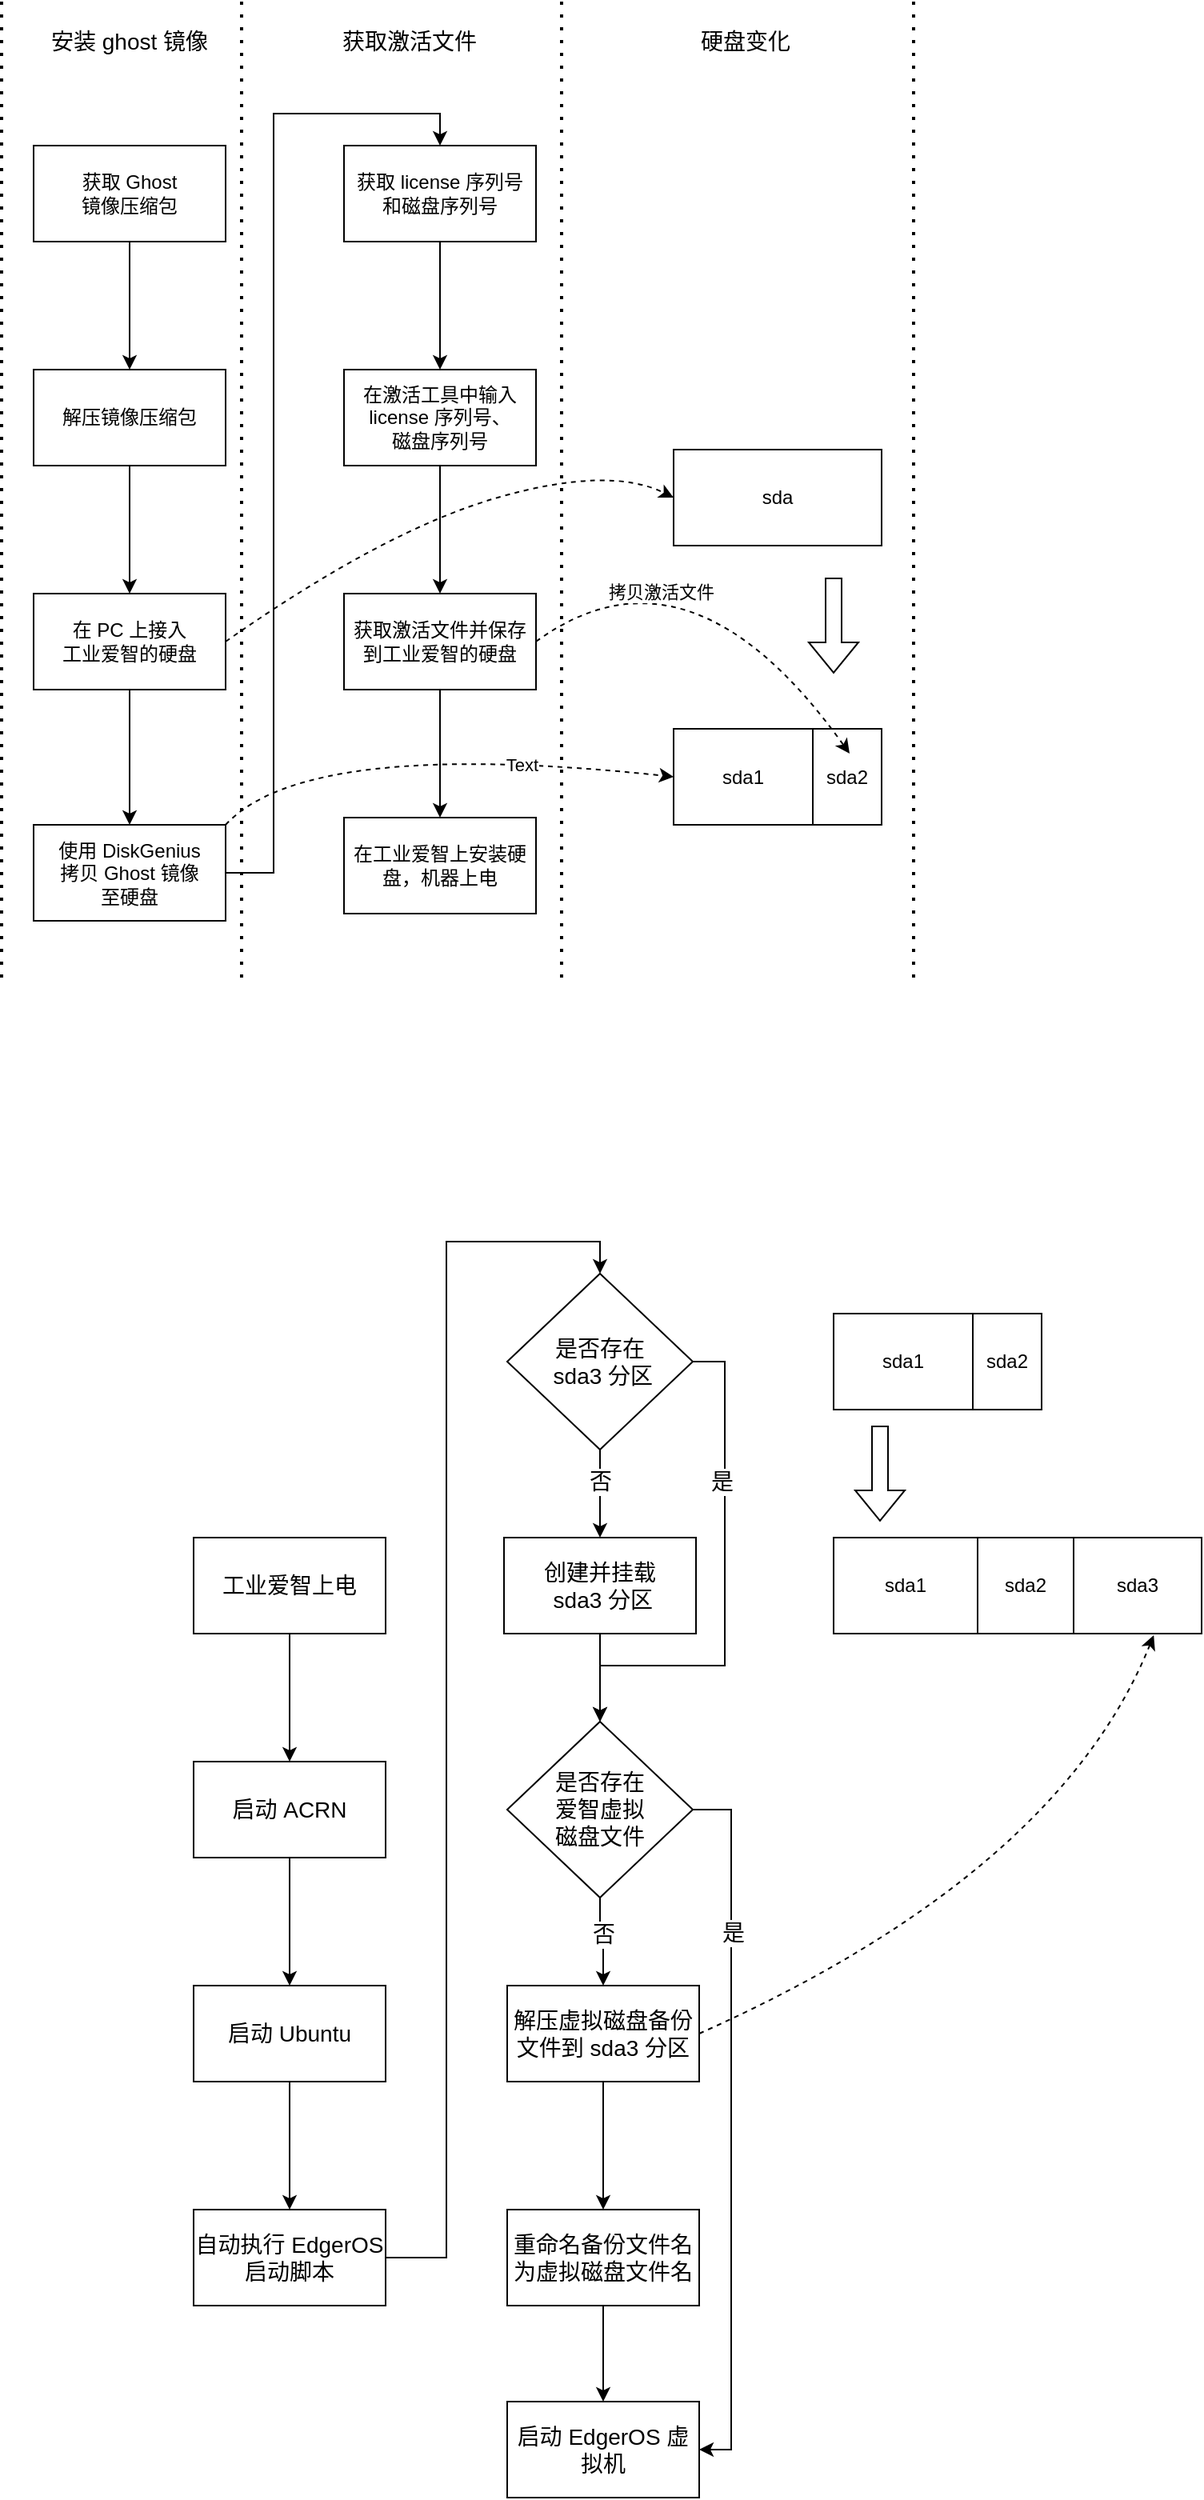 <mxfile version="20.2.3" type="github">
  <diagram id="IXh_A6Cch-o2Pdw9XIcJ" name="第 1 页">
    <mxGraphModel dx="1087" dy="705" grid="1" gridSize="10" guides="1" tooltips="1" connect="1" arrows="1" fold="1" page="1" pageScale="1" pageWidth="827" pageHeight="1169" math="0" shadow="0">
      <root>
        <mxCell id="0" />
        <mxCell id="1" parent="0" />
        <mxCell id="PTjTulGfdA1MYqJNyn4J-6" value="" style="edgeStyle=orthogonalEdgeStyle;rounded=0;orthogonalLoop=1;jettySize=auto;html=1;" edge="1" parent="1" source="PTjTulGfdA1MYqJNyn4J-1" target="PTjTulGfdA1MYqJNyn4J-5">
          <mxGeometry relative="1" as="geometry" />
        </mxCell>
        <mxCell id="PTjTulGfdA1MYqJNyn4J-1" value="获取 Ghost &lt;br&gt;镜像压缩包" style="rounded=0;whiteSpace=wrap;html=1;" vertex="1" parent="1">
          <mxGeometry x="100" y="100" width="120" height="60" as="geometry" />
        </mxCell>
        <mxCell id="PTjTulGfdA1MYqJNyn4J-8" value="" style="edgeStyle=orthogonalEdgeStyle;rounded=0;orthogonalLoop=1;jettySize=auto;html=1;" edge="1" parent="1" source="PTjTulGfdA1MYqJNyn4J-5" target="PTjTulGfdA1MYqJNyn4J-7">
          <mxGeometry relative="1" as="geometry" />
        </mxCell>
        <mxCell id="PTjTulGfdA1MYqJNyn4J-5" value="解压镜像压缩包" style="whiteSpace=wrap;html=1;rounded=0;" vertex="1" parent="1">
          <mxGeometry x="100" y="240" width="120" height="60" as="geometry" />
        </mxCell>
        <mxCell id="PTjTulGfdA1MYqJNyn4J-10" value="" style="edgeStyle=orthogonalEdgeStyle;rounded=0;orthogonalLoop=1;jettySize=auto;html=1;" edge="1" parent="1" source="PTjTulGfdA1MYqJNyn4J-7" target="PTjTulGfdA1MYqJNyn4J-9">
          <mxGeometry relative="1" as="geometry" />
        </mxCell>
        <mxCell id="PTjTulGfdA1MYqJNyn4J-7" value="在 PC 上接入&lt;br&gt;工业爱智的硬盘" style="whiteSpace=wrap;html=1;rounded=0;" vertex="1" parent="1">
          <mxGeometry x="100" y="380" width="120" height="60" as="geometry" />
        </mxCell>
        <mxCell id="PTjTulGfdA1MYqJNyn4J-12" value="" style="edgeStyle=orthogonalEdgeStyle;rounded=0;orthogonalLoop=1;jettySize=auto;html=1;" edge="1" parent="1" source="PTjTulGfdA1MYqJNyn4J-9" target="PTjTulGfdA1MYqJNyn4J-11">
          <mxGeometry relative="1" as="geometry">
            <Array as="points">
              <mxPoint x="250" y="555" />
              <mxPoint x="250" y="80" />
              <mxPoint x="354" y="80" />
            </Array>
          </mxGeometry>
        </mxCell>
        <mxCell id="PTjTulGfdA1MYqJNyn4J-9" value="使用 DiskGenius&lt;br&gt;拷贝 Ghost 镜像&lt;br&gt;至硬盘" style="whiteSpace=wrap;html=1;rounded=0;" vertex="1" parent="1">
          <mxGeometry x="100" y="524.5" width="120" height="60" as="geometry" />
        </mxCell>
        <mxCell id="PTjTulGfdA1MYqJNyn4J-14" value="" style="edgeStyle=orthogonalEdgeStyle;rounded=0;orthogonalLoop=1;jettySize=auto;html=1;" edge="1" parent="1" source="PTjTulGfdA1MYqJNyn4J-11" target="PTjTulGfdA1MYqJNyn4J-13">
          <mxGeometry relative="1" as="geometry" />
        </mxCell>
        <mxCell id="PTjTulGfdA1MYqJNyn4J-11" value="获取 license 序列号&lt;br&gt;和磁盘序列号" style="whiteSpace=wrap;html=1;rounded=0;" vertex="1" parent="1">
          <mxGeometry x="294" y="100" width="120" height="60" as="geometry" />
        </mxCell>
        <mxCell id="PTjTulGfdA1MYqJNyn4J-16" value="" style="edgeStyle=orthogonalEdgeStyle;rounded=0;orthogonalLoop=1;jettySize=auto;html=1;" edge="1" parent="1" source="PTjTulGfdA1MYqJNyn4J-13" target="PTjTulGfdA1MYqJNyn4J-15">
          <mxGeometry relative="1" as="geometry" />
        </mxCell>
        <mxCell id="PTjTulGfdA1MYqJNyn4J-13" value="在激活工具中输入&lt;br&gt;license 序列号、&lt;br&gt;磁盘序列号" style="whiteSpace=wrap;html=1;rounded=0;" vertex="1" parent="1">
          <mxGeometry x="294" y="240" width="120" height="60" as="geometry" />
        </mxCell>
        <mxCell id="PTjTulGfdA1MYqJNyn4J-18" value="" style="edgeStyle=orthogonalEdgeStyle;rounded=0;orthogonalLoop=1;jettySize=auto;html=1;" edge="1" parent="1" source="PTjTulGfdA1MYqJNyn4J-15" target="PTjTulGfdA1MYqJNyn4J-17">
          <mxGeometry relative="1" as="geometry" />
        </mxCell>
        <mxCell id="PTjTulGfdA1MYqJNyn4J-15" value="获取激活文件并保存到工业爱智的硬盘" style="whiteSpace=wrap;html=1;rounded=0;" vertex="1" parent="1">
          <mxGeometry x="294" y="380" width="120" height="60" as="geometry" />
        </mxCell>
        <mxCell id="PTjTulGfdA1MYqJNyn4J-17" value="在工业爱智上安装硬盘，机器上电" style="whiteSpace=wrap;html=1;rounded=0;" vertex="1" parent="1">
          <mxGeometry x="294" y="520" width="120" height="60" as="geometry" />
        </mxCell>
        <mxCell id="PTjTulGfdA1MYqJNyn4J-20" value="" style="shape=table;startSize=0;container=1;collapsible=0;childLayout=tableLayout;" vertex="1" parent="1">
          <mxGeometry x="500" y="464.5" width="130" height="60" as="geometry" />
        </mxCell>
        <mxCell id="PTjTulGfdA1MYqJNyn4J-21" value="" style="shape=tableRow;horizontal=0;startSize=0;swimlaneHead=0;swimlaneBody=0;top=0;left=0;bottom=0;right=0;collapsible=0;dropTarget=0;fillColor=none;points=[[0,0.5],[1,0.5]];portConstraint=eastwest;" vertex="1" parent="PTjTulGfdA1MYqJNyn4J-20">
          <mxGeometry width="130" height="60" as="geometry" />
        </mxCell>
        <mxCell id="PTjTulGfdA1MYqJNyn4J-22" value="sda1" style="shape=partialRectangle;html=1;whiteSpace=wrap;connectable=0;overflow=hidden;fillColor=none;top=0;left=0;bottom=0;right=0;pointerEvents=1;" vertex="1" parent="PTjTulGfdA1MYqJNyn4J-21">
          <mxGeometry width="87" height="60" as="geometry">
            <mxRectangle width="87" height="60" as="alternateBounds" />
          </mxGeometry>
        </mxCell>
        <mxCell id="PTjTulGfdA1MYqJNyn4J-23" value="sda2" style="shape=partialRectangle;html=1;whiteSpace=wrap;connectable=0;overflow=hidden;fillColor=none;top=0;left=0;bottom=0;right=0;pointerEvents=1;" vertex="1" parent="PTjTulGfdA1MYqJNyn4J-21">
          <mxGeometry x="87" width="43" height="60" as="geometry">
            <mxRectangle width="43" height="60" as="alternateBounds" />
          </mxGeometry>
        </mxCell>
        <mxCell id="PTjTulGfdA1MYqJNyn4J-32" value="" style="shape=table;startSize=0;container=1;collapsible=0;childLayout=tableLayout;" vertex="1" parent="1">
          <mxGeometry x="500" y="290" width="130" height="60" as="geometry" />
        </mxCell>
        <mxCell id="PTjTulGfdA1MYqJNyn4J-39" value="" style="shape=tableRow;horizontal=0;startSize=0;swimlaneHead=0;swimlaneBody=0;top=0;left=0;bottom=0;right=0;collapsible=0;dropTarget=0;fillColor=none;points=[[0,0.5],[1,0.5]];portConstraint=eastwest;" vertex="1" parent="PTjTulGfdA1MYqJNyn4J-32">
          <mxGeometry width="130" height="60" as="geometry" />
        </mxCell>
        <mxCell id="PTjTulGfdA1MYqJNyn4J-40" value="sda" style="shape=partialRectangle;html=1;whiteSpace=wrap;connectable=0;overflow=hidden;fillColor=none;top=0;left=0;bottom=0;right=0;pointerEvents=1;" vertex="1" parent="PTjTulGfdA1MYqJNyn4J-39">
          <mxGeometry width="130" height="60" as="geometry">
            <mxRectangle width="130" height="60" as="alternateBounds" />
          </mxGeometry>
        </mxCell>
        <mxCell id="PTjTulGfdA1MYqJNyn4J-45" style="edgeStyle=orthogonalEdgeStyle;rounded=0;orthogonalLoop=1;jettySize=auto;html=1;exitX=1;exitY=0.5;exitDx=0;exitDy=0;dashed=1;" edge="1" parent="PTjTulGfdA1MYqJNyn4J-32" source="PTjTulGfdA1MYqJNyn4J-39" target="PTjTulGfdA1MYqJNyn4J-39">
          <mxGeometry relative="1" as="geometry" />
        </mxCell>
        <mxCell id="PTjTulGfdA1MYqJNyn4J-38" value="" style="curved=1;endArrow=classic;html=1;rounded=0;dashed=1;exitX=1;exitY=0.5;exitDx=0;exitDy=0;entryX=0;entryY=0.5;entryDx=0;entryDy=0;" edge="1" parent="1" source="PTjTulGfdA1MYqJNyn4J-7" target="PTjTulGfdA1MYqJNyn4J-39">
          <mxGeometry width="50" height="50" relative="1" as="geometry">
            <mxPoint x="390" y="420" as="sourcePoint" />
            <mxPoint x="540" y="290" as="targetPoint" />
            <Array as="points">
              <mxPoint x="320" y="340" />
              <mxPoint x="460" y="300" />
            </Array>
          </mxGeometry>
        </mxCell>
        <mxCell id="PTjTulGfdA1MYqJNyn4J-41" value="" style="curved=1;endArrow=classic;html=1;rounded=0;dashed=1;exitX=1;exitY=0;exitDx=0;exitDy=0;entryX=0;entryY=0.5;entryDx=0;entryDy=0;" edge="1" parent="1" source="PTjTulGfdA1MYqJNyn4J-9" target="PTjTulGfdA1MYqJNyn4J-21">
          <mxGeometry width="50" height="50" relative="1" as="geometry">
            <mxPoint x="270" y="520" as="sourcePoint" />
            <mxPoint x="320" y="470" as="targetPoint" />
            <Array as="points">
              <mxPoint x="270" y="470" />
            </Array>
          </mxGeometry>
        </mxCell>
        <mxCell id="PTjTulGfdA1MYqJNyn4J-46" value="Text" style="edgeLabel;html=1;align=center;verticalAlign=middle;resizable=0;points=[];" vertex="1" connectable="0" parent="PTjTulGfdA1MYqJNyn4J-41">
          <mxGeometry x="0.375" y="-2" relative="1" as="geometry">
            <mxPoint as="offset" />
          </mxGeometry>
        </mxCell>
        <mxCell id="PTjTulGfdA1MYqJNyn4J-43" value="" style="curved=1;endArrow=classic;html=1;rounded=0;dashed=1;exitX=1;exitY=0.5;exitDx=0;exitDy=0;" edge="1" parent="1" source="PTjTulGfdA1MYqJNyn4J-15">
          <mxGeometry width="50" height="50" relative="1" as="geometry">
            <mxPoint x="530" y="640" as="sourcePoint" />
            <mxPoint x="610" y="480" as="targetPoint" />
            <Array as="points">
              <mxPoint x="510" y="340" />
            </Array>
          </mxGeometry>
        </mxCell>
        <mxCell id="PTjTulGfdA1MYqJNyn4J-44" value="拷贝激活文件" style="edgeLabel;html=1;align=center;verticalAlign=middle;resizable=0;points=[];" vertex="1" connectable="0" parent="PTjTulGfdA1MYqJNyn4J-43">
          <mxGeometry x="-0.443" y="-21" relative="1" as="geometry">
            <mxPoint as="offset" />
          </mxGeometry>
        </mxCell>
        <mxCell id="PTjTulGfdA1MYqJNyn4J-47" value="" style="endArrow=none;dashed=1;html=1;dashPattern=1 3;strokeWidth=2;rounded=0;" edge="1" parent="1">
          <mxGeometry width="50" height="50" relative="1" as="geometry">
            <mxPoint x="80" y="620" as="sourcePoint" />
            <mxPoint x="80" y="10" as="targetPoint" />
          </mxGeometry>
        </mxCell>
        <mxCell id="PTjTulGfdA1MYqJNyn4J-48" value="" style="endArrow=none;dashed=1;html=1;dashPattern=1 3;strokeWidth=2;rounded=0;" edge="1" parent="1">
          <mxGeometry width="50" height="50" relative="1" as="geometry">
            <mxPoint x="230" y="620" as="sourcePoint" />
            <mxPoint x="230" y="10" as="targetPoint" />
          </mxGeometry>
        </mxCell>
        <mxCell id="PTjTulGfdA1MYqJNyn4J-49" value="" style="endArrow=none;dashed=1;html=1;dashPattern=1 3;strokeWidth=2;rounded=0;" edge="1" parent="1">
          <mxGeometry width="50" height="50" relative="1" as="geometry">
            <mxPoint x="430" y="620" as="sourcePoint" />
            <mxPoint x="430" y="10" as="targetPoint" />
          </mxGeometry>
        </mxCell>
        <mxCell id="PTjTulGfdA1MYqJNyn4J-50" value="" style="endArrow=none;dashed=1;html=1;dashPattern=1 3;strokeWidth=2;rounded=0;" edge="1" parent="1">
          <mxGeometry width="50" height="50" relative="1" as="geometry">
            <mxPoint x="650" y="620" as="sourcePoint" />
            <mxPoint x="650" y="10" as="targetPoint" />
          </mxGeometry>
        </mxCell>
        <mxCell id="PTjTulGfdA1MYqJNyn4J-51" value="&lt;font style=&quot;font-size: 14px;&quot;&gt;安装 ghost 镜像&lt;/font&gt;" style="text;html=1;strokeColor=none;fillColor=none;align=center;verticalAlign=middle;whiteSpace=wrap;rounded=0;" vertex="1" parent="1">
          <mxGeometry x="105" y="20" width="110" height="30" as="geometry" />
        </mxCell>
        <mxCell id="PTjTulGfdA1MYqJNyn4J-53" value="&lt;span style=&quot;font-size: 14px;&quot;&gt;获取激活文件&lt;/span&gt;" style="text;html=1;strokeColor=none;fillColor=none;align=center;verticalAlign=middle;whiteSpace=wrap;rounded=0;" vertex="1" parent="1">
          <mxGeometry x="280" y="20" width="110" height="30" as="geometry" />
        </mxCell>
        <mxCell id="PTjTulGfdA1MYqJNyn4J-54" value="&lt;span style=&quot;font-size: 14px;&quot;&gt;硬盘变化&lt;/span&gt;" style="text;html=1;strokeColor=none;fillColor=none;align=center;verticalAlign=middle;whiteSpace=wrap;rounded=0;" vertex="1" parent="1">
          <mxGeometry x="490" y="20" width="110" height="30" as="geometry" />
        </mxCell>
        <mxCell id="PTjTulGfdA1MYqJNyn4J-57" value="" style="edgeStyle=orthogonalEdgeStyle;rounded=0;orthogonalLoop=1;jettySize=auto;html=1;fontSize=14;" edge="1" parent="1" source="PTjTulGfdA1MYqJNyn4J-55" target="PTjTulGfdA1MYqJNyn4J-56">
          <mxGeometry relative="1" as="geometry" />
        </mxCell>
        <mxCell id="PTjTulGfdA1MYqJNyn4J-55" value="工业爱智上电" style="rounded=0;whiteSpace=wrap;html=1;fontSize=14;" vertex="1" parent="1">
          <mxGeometry x="200" y="970" width="120" height="60" as="geometry" />
        </mxCell>
        <mxCell id="PTjTulGfdA1MYqJNyn4J-59" value="" style="edgeStyle=orthogonalEdgeStyle;rounded=0;orthogonalLoop=1;jettySize=auto;html=1;fontSize=14;" edge="1" parent="1" source="PTjTulGfdA1MYqJNyn4J-56" target="PTjTulGfdA1MYqJNyn4J-58">
          <mxGeometry relative="1" as="geometry" />
        </mxCell>
        <mxCell id="PTjTulGfdA1MYqJNyn4J-56" value="启动 ACRN" style="whiteSpace=wrap;html=1;fontSize=14;rounded=0;" vertex="1" parent="1">
          <mxGeometry x="200" y="1110" width="120" height="60" as="geometry" />
        </mxCell>
        <mxCell id="PTjTulGfdA1MYqJNyn4J-61" value="" style="edgeStyle=orthogonalEdgeStyle;rounded=0;orthogonalLoop=1;jettySize=auto;html=1;fontSize=14;" edge="1" parent="1" source="PTjTulGfdA1MYqJNyn4J-58" target="PTjTulGfdA1MYqJNyn4J-60">
          <mxGeometry relative="1" as="geometry" />
        </mxCell>
        <mxCell id="PTjTulGfdA1MYqJNyn4J-58" value="启动 Ubuntu" style="whiteSpace=wrap;html=1;fontSize=14;rounded=0;" vertex="1" parent="1">
          <mxGeometry x="200" y="1250" width="120" height="60" as="geometry" />
        </mxCell>
        <mxCell id="PTjTulGfdA1MYqJNyn4J-87" style="edgeStyle=orthogonalEdgeStyle;rounded=0;orthogonalLoop=1;jettySize=auto;html=1;entryX=0.5;entryY=0;entryDx=0;entryDy=0;fontSize=14;" edge="1" parent="1" source="PTjTulGfdA1MYqJNyn4J-60" target="PTjTulGfdA1MYqJNyn4J-64">
          <mxGeometry relative="1" as="geometry" />
        </mxCell>
        <mxCell id="PTjTulGfdA1MYqJNyn4J-60" value="自动执行 EdgerOS 启动脚本" style="whiteSpace=wrap;html=1;fontSize=14;rounded=0;" vertex="1" parent="1">
          <mxGeometry x="200" y="1390" width="120" height="60" as="geometry" />
        </mxCell>
        <mxCell id="PTjTulGfdA1MYqJNyn4J-67" value="" style="edgeStyle=orthogonalEdgeStyle;rounded=0;orthogonalLoop=1;jettySize=auto;html=1;fontSize=14;" edge="1" parent="1" source="PTjTulGfdA1MYqJNyn4J-64" target="PTjTulGfdA1MYqJNyn4J-66">
          <mxGeometry relative="1" as="geometry" />
        </mxCell>
        <mxCell id="PTjTulGfdA1MYqJNyn4J-68" value="否" style="edgeLabel;html=1;align=center;verticalAlign=middle;resizable=0;points=[];fontSize=14;" vertex="1" connectable="0" parent="PTjTulGfdA1MYqJNyn4J-67">
          <mxGeometry x="-0.3" relative="1" as="geometry">
            <mxPoint as="offset" />
          </mxGeometry>
        </mxCell>
        <mxCell id="PTjTulGfdA1MYqJNyn4J-88" style="edgeStyle=orthogonalEdgeStyle;rounded=0;orthogonalLoop=1;jettySize=auto;html=1;exitX=1;exitY=0.5;exitDx=0;exitDy=0;fontSize=14;entryX=0.5;entryY=0;entryDx=0;entryDy=0;" edge="1" parent="1" source="PTjTulGfdA1MYqJNyn4J-64" target="PTjTulGfdA1MYqJNyn4J-72">
          <mxGeometry relative="1" as="geometry">
            <mxPoint x="454" y="1080" as="targetPoint" />
            <Array as="points">
              <mxPoint x="532" y="860" />
              <mxPoint x="532" y="1050" />
              <mxPoint x="454" y="1050" />
            </Array>
          </mxGeometry>
        </mxCell>
        <mxCell id="PTjTulGfdA1MYqJNyn4J-89" value="是" style="edgeLabel;html=1;align=center;verticalAlign=middle;resizable=0;points=[];fontSize=14;" vertex="1" connectable="0" parent="PTjTulGfdA1MYqJNyn4J-88">
          <mxGeometry x="-0.388" y="2" relative="1" as="geometry">
            <mxPoint x="-4" y="-4" as="offset" />
          </mxGeometry>
        </mxCell>
        <mxCell id="PTjTulGfdA1MYqJNyn4J-64" value="是否存在&lt;br&gt;&amp;nbsp;sda3 分区" style="rhombus;whiteSpace=wrap;html=1;fontSize=14;rounded=0;" vertex="1" parent="1">
          <mxGeometry x="396" y="805" width="116" height="110" as="geometry" />
        </mxCell>
        <mxCell id="PTjTulGfdA1MYqJNyn4J-91" style="edgeStyle=orthogonalEdgeStyle;rounded=0;orthogonalLoop=1;jettySize=auto;html=1;exitX=0.5;exitY=1;exitDx=0;exitDy=0;entryX=0.5;entryY=0;entryDx=0;entryDy=0;fontSize=14;" edge="1" parent="1" source="PTjTulGfdA1MYqJNyn4J-66" target="PTjTulGfdA1MYqJNyn4J-72">
          <mxGeometry relative="1" as="geometry" />
        </mxCell>
        <mxCell id="PTjTulGfdA1MYqJNyn4J-66" value="创建并挂载&lt;br&gt;&amp;nbsp;sda3 分区" style="whiteSpace=wrap;html=1;fontSize=14;rounded=0;" vertex="1" parent="1">
          <mxGeometry x="394" y="970" width="120" height="60" as="geometry" />
        </mxCell>
        <mxCell id="PTjTulGfdA1MYqJNyn4J-75" value="" style="edgeStyle=orthogonalEdgeStyle;rounded=0;orthogonalLoop=1;jettySize=auto;html=1;fontSize=14;" edge="1" parent="1" source="PTjTulGfdA1MYqJNyn4J-72" target="PTjTulGfdA1MYqJNyn4J-74">
          <mxGeometry relative="1" as="geometry" />
        </mxCell>
        <mxCell id="PTjTulGfdA1MYqJNyn4J-76" value="否" style="edgeLabel;html=1;align=center;verticalAlign=middle;resizable=0;points=[];fontSize=14;" vertex="1" connectable="0" parent="PTjTulGfdA1MYqJNyn4J-75">
          <mxGeometry x="-0.219" y="2" relative="1" as="geometry">
            <mxPoint as="offset" />
          </mxGeometry>
        </mxCell>
        <mxCell id="PTjTulGfdA1MYqJNyn4J-93" style="edgeStyle=orthogonalEdgeStyle;rounded=0;orthogonalLoop=1;jettySize=auto;html=1;exitX=1;exitY=0.5;exitDx=0;exitDy=0;entryX=1;entryY=0.5;entryDx=0;entryDy=0;fontSize=14;" edge="1" parent="1" source="PTjTulGfdA1MYqJNyn4J-72" target="PTjTulGfdA1MYqJNyn4J-81">
          <mxGeometry relative="1" as="geometry" />
        </mxCell>
        <mxCell id="PTjTulGfdA1MYqJNyn4J-94" value="是" style="edgeLabel;html=1;align=center;verticalAlign=middle;resizable=0;points=[];fontSize=14;" vertex="1" connectable="0" parent="PTjTulGfdA1MYqJNyn4J-93">
          <mxGeometry x="-0.149" y="1" relative="1" as="geometry">
            <mxPoint y="-88" as="offset" />
          </mxGeometry>
        </mxCell>
        <mxCell id="PTjTulGfdA1MYqJNyn4J-72" value="是否存在&lt;br&gt;爱智虚拟&lt;br&gt;磁盘文件" style="rhombus;whiteSpace=wrap;html=1;fontSize=14;rounded=0;" vertex="1" parent="1">
          <mxGeometry x="396" y="1085" width="116" height="110" as="geometry" />
        </mxCell>
        <mxCell id="PTjTulGfdA1MYqJNyn4J-86" style="edgeStyle=orthogonalEdgeStyle;rounded=0;orthogonalLoop=1;jettySize=auto;html=1;entryX=0.5;entryY=0;entryDx=0;entryDy=0;fontSize=14;" edge="1" parent="1" source="PTjTulGfdA1MYqJNyn4J-74" target="PTjTulGfdA1MYqJNyn4J-79">
          <mxGeometry relative="1" as="geometry" />
        </mxCell>
        <mxCell id="PTjTulGfdA1MYqJNyn4J-74" value="解压虚拟磁盘备份文件到 sda3 分区" style="whiteSpace=wrap;html=1;fontSize=14;rounded=0;" vertex="1" parent="1">
          <mxGeometry x="396" y="1250" width="120" height="60" as="geometry" />
        </mxCell>
        <mxCell id="PTjTulGfdA1MYqJNyn4J-92" style="edgeStyle=orthogonalEdgeStyle;rounded=0;orthogonalLoop=1;jettySize=auto;html=1;exitX=0.5;exitY=1;exitDx=0;exitDy=0;entryX=0.5;entryY=0;entryDx=0;entryDy=0;fontSize=14;" edge="1" parent="1" source="PTjTulGfdA1MYqJNyn4J-79" target="PTjTulGfdA1MYqJNyn4J-81">
          <mxGeometry relative="1" as="geometry" />
        </mxCell>
        <mxCell id="PTjTulGfdA1MYqJNyn4J-79" value="重命名备份文件名为虚拟磁盘文件名" style="whiteSpace=wrap;html=1;fontSize=14;rounded=0;" vertex="1" parent="1">
          <mxGeometry x="396" y="1390" width="120" height="60" as="geometry" />
        </mxCell>
        <mxCell id="PTjTulGfdA1MYqJNyn4J-81" value="启动 EdgerOS 虚拟机" style="whiteSpace=wrap;html=1;fontSize=14;rounded=0;" vertex="1" parent="1">
          <mxGeometry x="396" y="1510" width="120" height="60" as="geometry" />
        </mxCell>
        <mxCell id="PTjTulGfdA1MYqJNyn4J-99" value="" style="shape=table;startSize=0;container=1;collapsible=0;childLayout=tableLayout;" vertex="1" parent="1">
          <mxGeometry x="600" y="830" width="130" height="60" as="geometry" />
        </mxCell>
        <mxCell id="PTjTulGfdA1MYqJNyn4J-100" value="" style="shape=tableRow;horizontal=0;startSize=0;swimlaneHead=0;swimlaneBody=0;top=0;left=0;bottom=0;right=0;collapsible=0;dropTarget=0;fillColor=none;points=[[0,0.5],[1,0.5]];portConstraint=eastwest;" vertex="1" parent="PTjTulGfdA1MYqJNyn4J-99">
          <mxGeometry width="130" height="60" as="geometry" />
        </mxCell>
        <mxCell id="PTjTulGfdA1MYqJNyn4J-101" value="sda1" style="shape=partialRectangle;html=1;whiteSpace=wrap;connectable=0;overflow=hidden;fillColor=none;top=0;left=0;bottom=0;right=0;pointerEvents=1;" vertex="1" parent="PTjTulGfdA1MYqJNyn4J-100">
          <mxGeometry width="87" height="60" as="geometry">
            <mxRectangle width="87" height="60" as="alternateBounds" />
          </mxGeometry>
        </mxCell>
        <mxCell id="PTjTulGfdA1MYqJNyn4J-102" value="sda2" style="shape=partialRectangle;html=1;whiteSpace=wrap;connectable=0;overflow=hidden;fillColor=none;top=0;left=0;bottom=0;right=0;pointerEvents=1;" vertex="1" parent="PTjTulGfdA1MYqJNyn4J-100">
          <mxGeometry x="87" width="43" height="60" as="geometry">
            <mxRectangle width="43" height="60" as="alternateBounds" />
          </mxGeometry>
        </mxCell>
        <mxCell id="PTjTulGfdA1MYqJNyn4J-103" value="" style="shape=table;startSize=0;container=1;collapsible=0;childLayout=tableLayout;" vertex="1" parent="1">
          <mxGeometry x="600" y="970" width="230" height="60" as="geometry" />
        </mxCell>
        <mxCell id="PTjTulGfdA1MYqJNyn4J-104" value="" style="shape=tableRow;horizontal=0;startSize=0;swimlaneHead=0;swimlaneBody=0;top=0;left=0;bottom=0;right=0;collapsible=0;dropTarget=0;fillColor=none;points=[[0,0.5],[1,0.5]];portConstraint=eastwest;" vertex="1" parent="PTjTulGfdA1MYqJNyn4J-103">
          <mxGeometry width="230" height="60" as="geometry" />
        </mxCell>
        <mxCell id="PTjTulGfdA1MYqJNyn4J-105" value="sda1" style="shape=partialRectangle;html=1;whiteSpace=wrap;connectable=0;overflow=hidden;fillColor=none;top=0;left=0;bottom=0;right=0;pointerEvents=1;" vertex="1" parent="PTjTulGfdA1MYqJNyn4J-104">
          <mxGeometry width="90" height="60" as="geometry">
            <mxRectangle width="90" height="60" as="alternateBounds" />
          </mxGeometry>
        </mxCell>
        <mxCell id="PTjTulGfdA1MYqJNyn4J-106" value="sda2" style="shape=partialRectangle;html=1;whiteSpace=wrap;connectable=0;overflow=hidden;fillColor=none;top=0;left=0;bottom=0;right=0;pointerEvents=1;" vertex="1" parent="PTjTulGfdA1MYqJNyn4J-104">
          <mxGeometry x="90" width="60" height="60" as="geometry">
            <mxRectangle width="60" height="60" as="alternateBounds" />
          </mxGeometry>
        </mxCell>
        <mxCell id="PTjTulGfdA1MYqJNyn4J-108" value="sda3" style="shape=partialRectangle;html=1;whiteSpace=wrap;connectable=0;overflow=hidden;fillColor=none;top=0;left=0;bottom=0;right=0;pointerEvents=1;" vertex="1" parent="PTjTulGfdA1MYqJNyn4J-104">
          <mxGeometry x="150" width="80" height="60" as="geometry">
            <mxRectangle width="80" height="60" as="alternateBounds" />
          </mxGeometry>
        </mxCell>
        <mxCell id="PTjTulGfdA1MYqJNyn4J-118" value="" style="shape=flexArrow;endArrow=classic;html=1;rounded=0;fontSize=14;" edge="1" parent="1">
          <mxGeometry width="50" height="50" relative="1" as="geometry">
            <mxPoint x="629" y="900" as="sourcePoint" />
            <mxPoint x="629" y="960" as="targetPoint" />
          </mxGeometry>
        </mxCell>
        <mxCell id="PTjTulGfdA1MYqJNyn4J-127" value="" style="curved=1;endArrow=classic;html=1;rounded=0;dashed=1;fontSize=14;exitX=1;exitY=0.5;exitDx=0;exitDy=0;entryX=0.87;entryY=1.017;entryDx=0;entryDy=0;entryPerimeter=0;" edge="1" parent="1" source="PTjTulGfdA1MYqJNyn4J-74" target="PTjTulGfdA1MYqJNyn4J-104">
          <mxGeometry width="50" height="50" relative="1" as="geometry">
            <mxPoint x="650" y="1250" as="sourcePoint" />
            <mxPoint x="700" y="1200" as="targetPoint" />
            <Array as="points">
              <mxPoint x="740" y="1180" />
            </Array>
          </mxGeometry>
        </mxCell>
        <mxCell id="PTjTulGfdA1MYqJNyn4J-129" value="" style="shape=flexArrow;endArrow=classic;html=1;rounded=0;fontSize=14;" edge="1" parent="1">
          <mxGeometry width="50" height="50" relative="1" as="geometry">
            <mxPoint x="600" y="370" as="sourcePoint" />
            <mxPoint x="600" y="430" as="targetPoint" />
          </mxGeometry>
        </mxCell>
      </root>
    </mxGraphModel>
  </diagram>
</mxfile>

